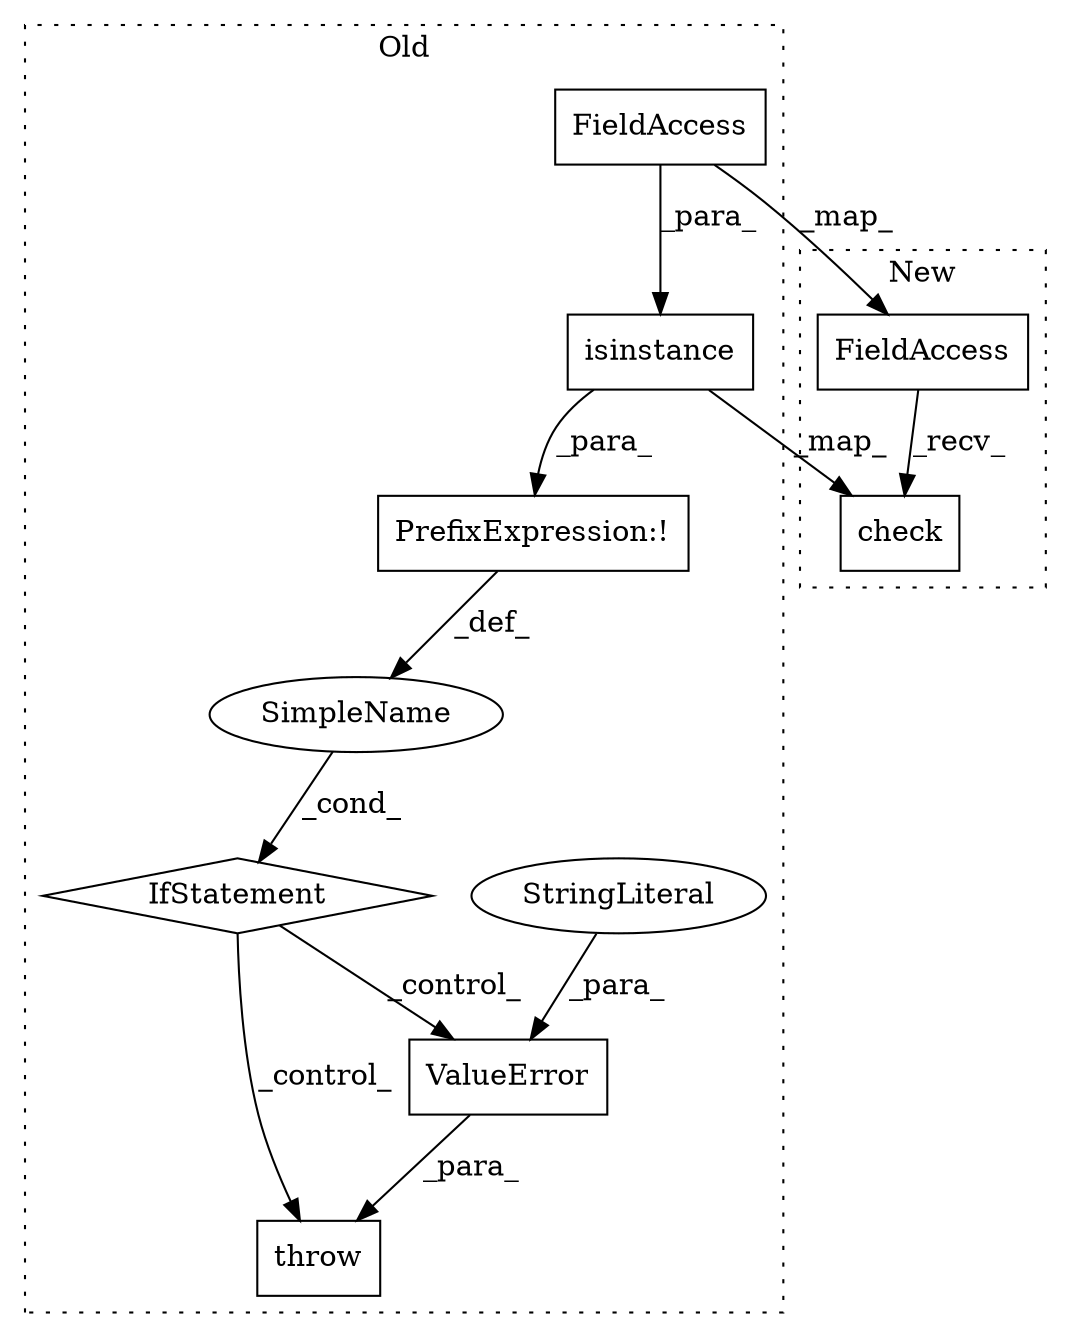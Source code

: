 digraph G {
subgraph cluster0 {
1 [label="isinstance" a="32" s="3409,3446" l="11,1" shape="box"];
3 [label="PrefixExpression:!" a="38" s="3408" l="1" shape="box"];
4 [label="throw" a="53" s="3457" l="6" shape="box"];
5 [label="SimpleName" a="42" s="" l="" shape="ellipse"];
6 [label="IfStatement" a="25" s="3404,3447" l="4,2" shape="diamond"];
7 [label="ValueError" a="32" s="3463,3522" l="11,1" shape="box"];
8 [label="StringLiteral" a="45" s="3474" l="48" shape="ellipse"];
10 [label="FieldAccess" a="22" s="3431" l="15" shape="box"];
label = "Old";
style="dotted";
}
subgraph cluster1 {
2 [label="check" a="32" s="3328,3344" l="6,1" shape="box"];
9 [label="FieldAccess" a="22" s="3312" l="15" shape="box"];
label = "New";
style="dotted";
}
1 -> 2 [label="_map_"];
1 -> 3 [label="_para_"];
3 -> 5 [label="_def_"];
5 -> 6 [label="_cond_"];
6 -> 7 [label="_control_"];
6 -> 4 [label="_control_"];
7 -> 4 [label="_para_"];
8 -> 7 [label="_para_"];
9 -> 2 [label="_recv_"];
10 -> 1 [label="_para_"];
10 -> 9 [label="_map_"];
}